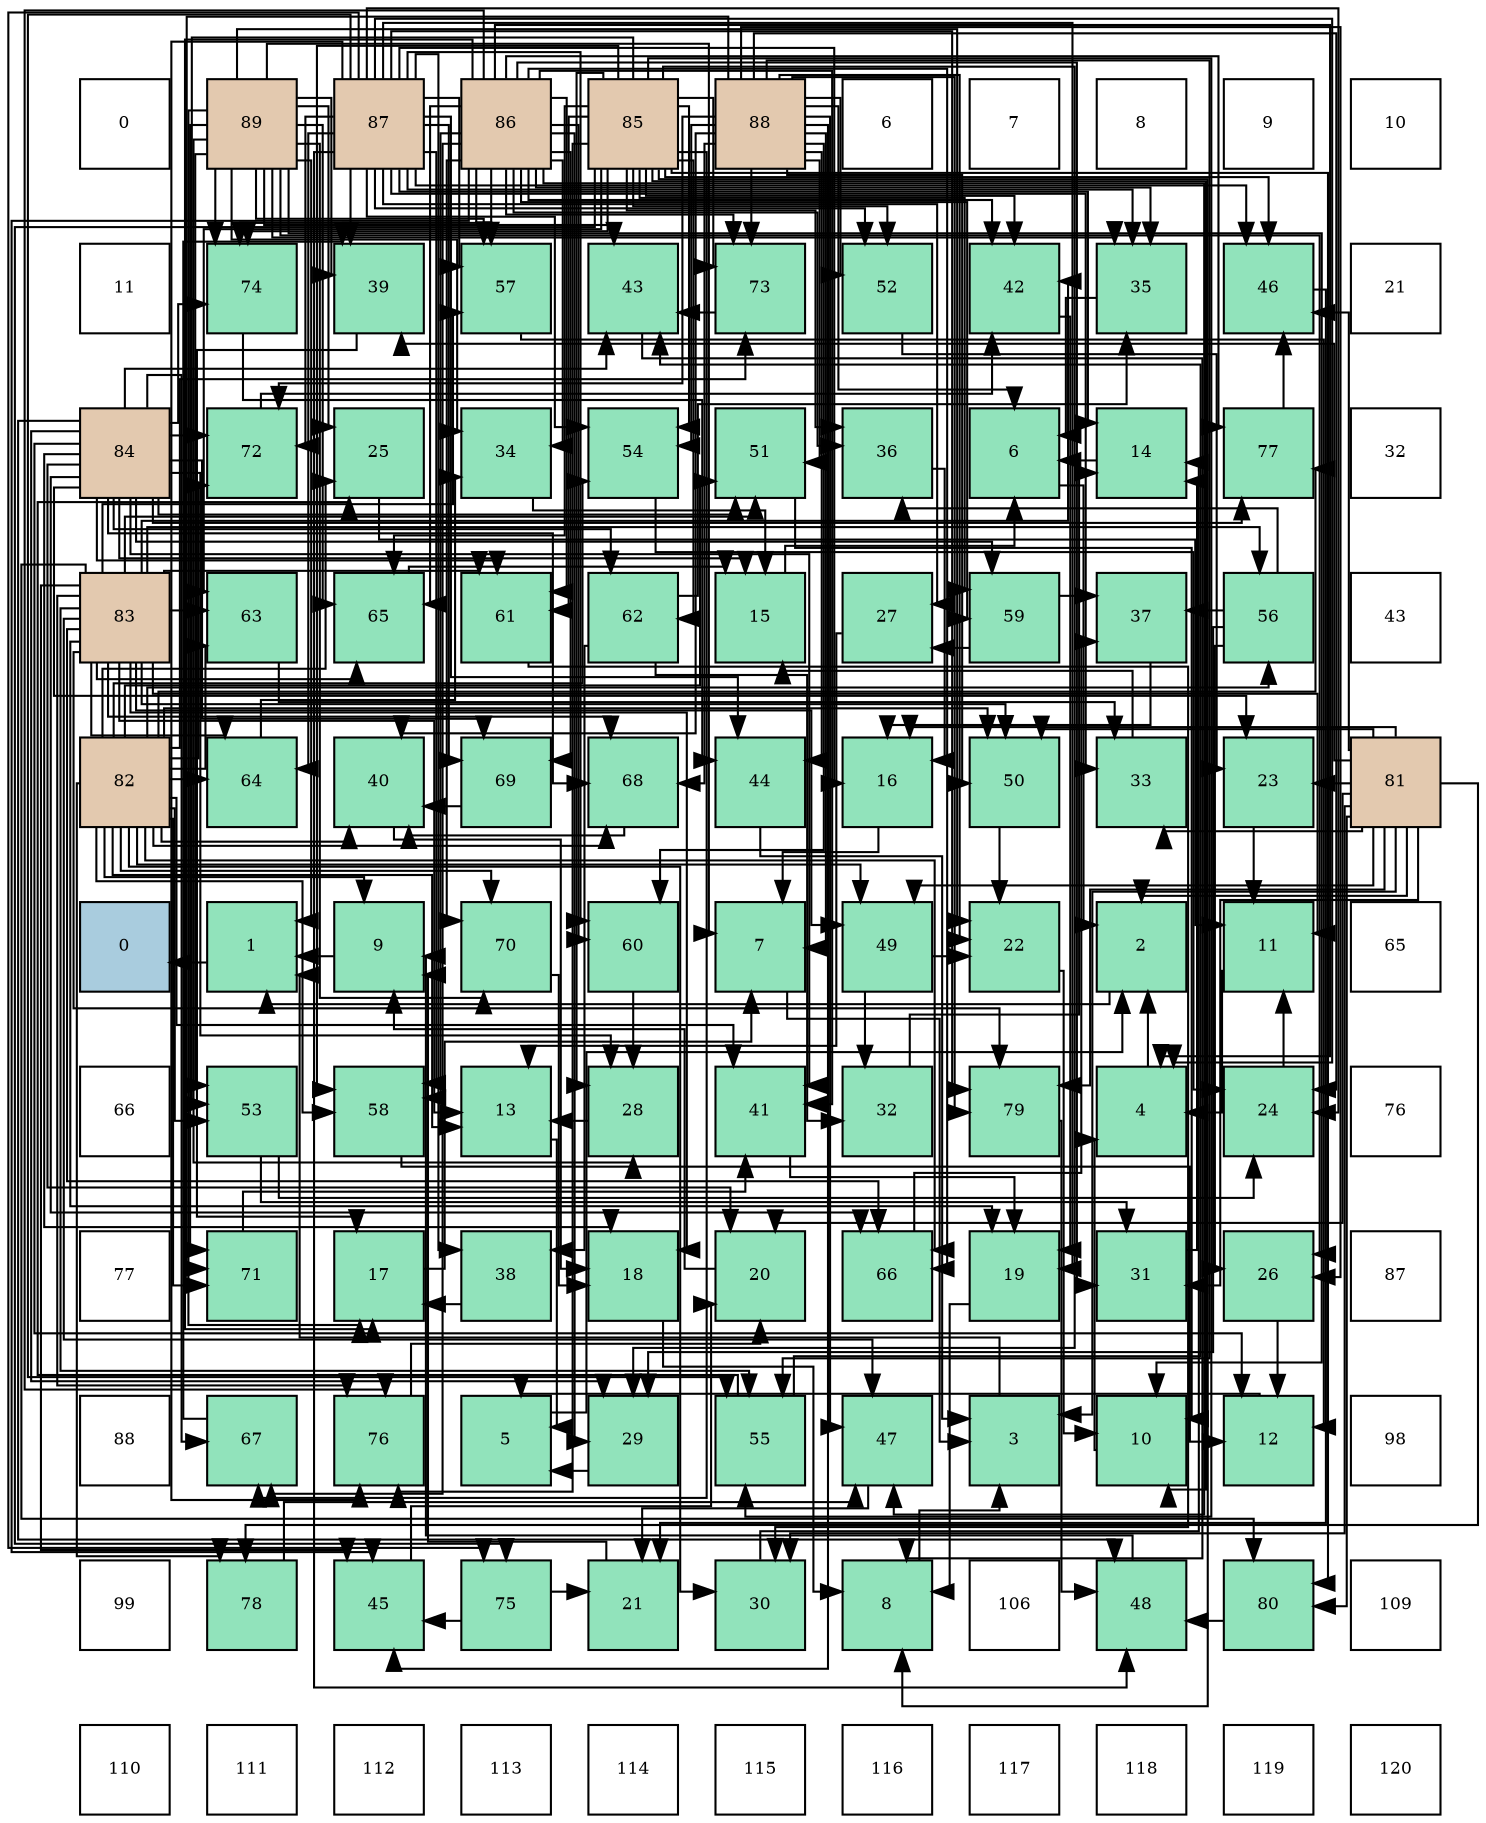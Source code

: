 digraph layout{
 rankdir=TB;
 splines=ortho;
 node [style=filled shape=square fixedsize=true width=0.6];
0[label="0", fontsize=8, fillcolor="#ffffff"];
1[label="89", fontsize=8, fillcolor="#e3c9af"];
2[label="87", fontsize=8, fillcolor="#e3c9af"];
3[label="86", fontsize=8, fillcolor="#e3c9af"];
4[label="85", fontsize=8, fillcolor="#e3c9af"];
5[label="88", fontsize=8, fillcolor="#e3c9af"];
6[label="6", fontsize=8, fillcolor="#ffffff"];
7[label="7", fontsize=8, fillcolor="#ffffff"];
8[label="8", fontsize=8, fillcolor="#ffffff"];
9[label="9", fontsize=8, fillcolor="#ffffff"];
10[label="10", fontsize=8, fillcolor="#ffffff"];
11[label="11", fontsize=8, fillcolor="#ffffff"];
12[label="74", fontsize=8, fillcolor="#91e3bb"];
13[label="39", fontsize=8, fillcolor="#91e3bb"];
14[label="57", fontsize=8, fillcolor="#91e3bb"];
15[label="43", fontsize=8, fillcolor="#91e3bb"];
16[label="73", fontsize=8, fillcolor="#91e3bb"];
17[label="52", fontsize=8, fillcolor="#91e3bb"];
18[label="42", fontsize=8, fillcolor="#91e3bb"];
19[label="35", fontsize=8, fillcolor="#91e3bb"];
20[label="46", fontsize=8, fillcolor="#91e3bb"];
21[label="21", fontsize=8, fillcolor="#ffffff"];
22[label="84", fontsize=8, fillcolor="#e3c9af"];
23[label="72", fontsize=8, fillcolor="#91e3bb"];
24[label="25", fontsize=8, fillcolor="#91e3bb"];
25[label="34", fontsize=8, fillcolor="#91e3bb"];
26[label="54", fontsize=8, fillcolor="#91e3bb"];
27[label="51", fontsize=8, fillcolor="#91e3bb"];
28[label="36", fontsize=8, fillcolor="#91e3bb"];
29[label="6", fontsize=8, fillcolor="#91e3bb"];
30[label="14", fontsize=8, fillcolor="#91e3bb"];
31[label="77", fontsize=8, fillcolor="#91e3bb"];
32[label="32", fontsize=8, fillcolor="#ffffff"];
33[label="83", fontsize=8, fillcolor="#e3c9af"];
34[label="63", fontsize=8, fillcolor="#91e3bb"];
35[label="65", fontsize=8, fillcolor="#91e3bb"];
36[label="61", fontsize=8, fillcolor="#91e3bb"];
37[label="62", fontsize=8, fillcolor="#91e3bb"];
38[label="15", fontsize=8, fillcolor="#91e3bb"];
39[label="27", fontsize=8, fillcolor="#91e3bb"];
40[label="59", fontsize=8, fillcolor="#91e3bb"];
41[label="37", fontsize=8, fillcolor="#91e3bb"];
42[label="56", fontsize=8, fillcolor="#91e3bb"];
43[label="43", fontsize=8, fillcolor="#ffffff"];
44[label="82", fontsize=8, fillcolor="#e3c9af"];
45[label="64", fontsize=8, fillcolor="#91e3bb"];
46[label="40", fontsize=8, fillcolor="#91e3bb"];
47[label="69", fontsize=8, fillcolor="#91e3bb"];
48[label="68", fontsize=8, fillcolor="#91e3bb"];
49[label="44", fontsize=8, fillcolor="#91e3bb"];
50[label="16", fontsize=8, fillcolor="#91e3bb"];
51[label="50", fontsize=8, fillcolor="#91e3bb"];
52[label="33", fontsize=8, fillcolor="#91e3bb"];
53[label="23", fontsize=8, fillcolor="#91e3bb"];
54[label="81", fontsize=8, fillcolor="#e3c9af"];
55[label="0", fontsize=8, fillcolor="#a9ccde"];
56[label="1", fontsize=8, fillcolor="#91e3bb"];
57[label="9", fontsize=8, fillcolor="#91e3bb"];
58[label="70", fontsize=8, fillcolor="#91e3bb"];
59[label="60", fontsize=8, fillcolor="#91e3bb"];
60[label="7", fontsize=8, fillcolor="#91e3bb"];
61[label="49", fontsize=8, fillcolor="#91e3bb"];
62[label="22", fontsize=8, fillcolor="#91e3bb"];
63[label="2", fontsize=8, fillcolor="#91e3bb"];
64[label="11", fontsize=8, fillcolor="#91e3bb"];
65[label="65", fontsize=8, fillcolor="#ffffff"];
66[label="66", fontsize=8, fillcolor="#ffffff"];
67[label="53", fontsize=8, fillcolor="#91e3bb"];
68[label="58", fontsize=8, fillcolor="#91e3bb"];
69[label="13", fontsize=8, fillcolor="#91e3bb"];
70[label="28", fontsize=8, fillcolor="#91e3bb"];
71[label="41", fontsize=8, fillcolor="#91e3bb"];
72[label="32", fontsize=8, fillcolor="#91e3bb"];
73[label="79", fontsize=8, fillcolor="#91e3bb"];
74[label="4", fontsize=8, fillcolor="#91e3bb"];
75[label="24", fontsize=8, fillcolor="#91e3bb"];
76[label="76", fontsize=8, fillcolor="#ffffff"];
77[label="77", fontsize=8, fillcolor="#ffffff"];
78[label="71", fontsize=8, fillcolor="#91e3bb"];
79[label="17", fontsize=8, fillcolor="#91e3bb"];
80[label="38", fontsize=8, fillcolor="#91e3bb"];
81[label="18", fontsize=8, fillcolor="#91e3bb"];
82[label="20", fontsize=8, fillcolor="#91e3bb"];
83[label="66", fontsize=8, fillcolor="#91e3bb"];
84[label="19", fontsize=8, fillcolor="#91e3bb"];
85[label="31", fontsize=8, fillcolor="#91e3bb"];
86[label="26", fontsize=8, fillcolor="#91e3bb"];
87[label="87", fontsize=8, fillcolor="#ffffff"];
88[label="88", fontsize=8, fillcolor="#ffffff"];
89[label="67", fontsize=8, fillcolor="#91e3bb"];
90[label="76", fontsize=8, fillcolor="#91e3bb"];
91[label="5", fontsize=8, fillcolor="#91e3bb"];
92[label="29", fontsize=8, fillcolor="#91e3bb"];
93[label="55", fontsize=8, fillcolor="#91e3bb"];
94[label="47", fontsize=8, fillcolor="#91e3bb"];
95[label="3", fontsize=8, fillcolor="#91e3bb"];
96[label="10", fontsize=8, fillcolor="#91e3bb"];
97[label="12", fontsize=8, fillcolor="#91e3bb"];
98[label="98", fontsize=8, fillcolor="#ffffff"];
99[label="99", fontsize=8, fillcolor="#ffffff"];
100[label="78", fontsize=8, fillcolor="#91e3bb"];
101[label="45", fontsize=8, fillcolor="#91e3bb"];
102[label="75", fontsize=8, fillcolor="#91e3bb"];
103[label="21", fontsize=8, fillcolor="#91e3bb"];
104[label="30", fontsize=8, fillcolor="#91e3bb"];
105[label="8", fontsize=8, fillcolor="#91e3bb"];
106[label="106", fontsize=8, fillcolor="#ffffff"];
107[label="48", fontsize=8, fillcolor="#91e3bb"];
108[label="80", fontsize=8, fillcolor="#91e3bb"];
109[label="109", fontsize=8, fillcolor="#ffffff"];
110[label="110", fontsize=8, fillcolor="#ffffff"];
111[label="111", fontsize=8, fillcolor="#ffffff"];
112[label="112", fontsize=8, fillcolor="#ffffff"];
113[label="113", fontsize=8, fillcolor="#ffffff"];
114[label="114", fontsize=8, fillcolor="#ffffff"];
115[label="115", fontsize=8, fillcolor="#ffffff"];
116[label="116", fontsize=8, fillcolor="#ffffff"];
117[label="117", fontsize=8, fillcolor="#ffffff"];
118[label="118", fontsize=8, fillcolor="#ffffff"];
119[label="119", fontsize=8, fillcolor="#ffffff"];
120[label="120", fontsize=8, fillcolor="#ffffff"];
edge [constraint=false, style=vis];56 -> 55;
63 -> 56;
95 -> 56;
74 -> 63;
91 -> 63;
29 -> 63;
60 -> 95;
105 -> 95;
57 -> 56;
96 -> 74;
64 -> 74;
97 -> 91;
69 -> 91;
30 -> 29;
38 -> 29;
50 -> 60;
79 -> 60;
81 -> 105;
84 -> 105;
82 -> 57;
103 -> 57;
62 -> 96;
53 -> 64;
75 -> 64;
24 -> 64;
86 -> 97;
39 -> 69;
70 -> 69;
92 -> 91;
104 -> 30;
85 -> 30;
72 -> 30;
52 -> 38;
25 -> 38;
19 -> 29;
28 -> 50;
41 -> 50;
80 -> 79;
13 -> 79;
46 -> 81;
71 -> 84;
18 -> 84;
15 -> 105;
49 -> 95;
101 -> 82;
20 -> 103;
94 -> 103;
107 -> 57;
61 -> 62;
61 -> 72;
51 -> 62;
27 -> 96;
17 -> 53;
67 -> 75;
67 -> 85;
26 -> 75;
93 -> 24;
93 -> 15;
42 -> 86;
42 -> 92;
42 -> 28;
42 -> 41;
14 -> 97;
68 -> 97;
40 -> 39;
40 -> 41;
59 -> 70;
36 -> 104;
37 -> 72;
37 -> 19;
37 -> 80;
34 -> 52;
45 -> 25;
35 -> 38;
83 -> 41;
89 -> 13;
48 -> 46;
47 -> 46;
58 -> 81;
78 -> 71;
23 -> 18;
16 -> 15;
12 -> 49;
102 -> 103;
102 -> 101;
90 -> 82;
31 -> 20;
100 -> 94;
73 -> 107;
108 -> 107;
54 -> 63;
54 -> 95;
54 -> 50;
54 -> 82;
54 -> 53;
54 -> 104;
54 -> 85;
54 -> 52;
54 -> 13;
54 -> 20;
54 -> 61;
54 -> 51;
54 -> 100;
54 -> 73;
54 -> 108;
44 -> 57;
44 -> 69;
44 -> 24;
44 -> 104;
44 -> 46;
44 -> 71;
44 -> 61;
44 -> 51;
44 -> 27;
44 -> 67;
44 -> 26;
44 -> 42;
44 -> 68;
44 -> 34;
44 -> 45;
44 -> 83;
44 -> 48;
44 -> 58;
44 -> 78;
44 -> 23;
44 -> 16;
44 -> 31;
44 -> 100;
33 -> 64;
33 -> 69;
33 -> 81;
33 -> 84;
33 -> 18;
33 -> 101;
33 -> 94;
33 -> 61;
33 -> 51;
33 -> 27;
33 -> 93;
33 -> 42;
33 -> 14;
33 -> 36;
33 -> 34;
33 -> 45;
33 -> 35;
33 -> 83;
33 -> 48;
33 -> 90;
33 -> 73;
33 -> 108;
22 -> 97;
22 -> 38;
22 -> 81;
22 -> 82;
22 -> 53;
22 -> 70;
22 -> 92;
22 -> 71;
22 -> 15;
22 -> 107;
22 -> 27;
22 -> 40;
22 -> 36;
22 -> 37;
22 -> 83;
22 -> 89;
22 -> 48;
22 -> 47;
22 -> 23;
22 -> 12;
22 -> 31;
4 -> 105;
4 -> 96;
4 -> 70;
4 -> 92;
4 -> 28;
4 -> 18;
4 -> 20;
4 -> 17;
4 -> 67;
4 -> 26;
4 -> 93;
4 -> 68;
4 -> 40;
4 -> 36;
4 -> 37;
4 -> 34;
4 -> 35;
4 -> 89;
4 -> 16;
4 -> 12;
4 -> 102;
4 -> 90;
4 -> 108;
3 -> 74;
3 -> 79;
3 -> 92;
3 -> 85;
3 -> 25;
3 -> 19;
3 -> 28;
3 -> 71;
3 -> 18;
3 -> 101;
3 -> 94;
3 -> 14;
3 -> 68;
3 -> 40;
3 -> 59;
3 -> 36;
3 -> 35;
3 -> 83;
3 -> 89;
3 -> 47;
3 -> 58;
3 -> 16;
3 -> 12;
3 -> 90;
3 -> 31;
2 -> 74;
2 -> 30;
2 -> 50;
2 -> 84;
2 -> 75;
2 -> 39;
2 -> 52;
2 -> 19;
2 -> 80;
2 -> 13;
2 -> 49;
2 -> 20;
2 -> 107;
2 -> 17;
2 -> 26;
2 -> 93;
2 -> 14;
2 -> 68;
2 -> 59;
2 -> 45;
2 -> 47;
2 -> 23;
2 -> 102;
2 -> 90;
2 -> 73;
5 -> 29;
5 -> 60;
5 -> 62;
5 -> 75;
5 -> 86;
5 -> 46;
5 -> 49;
5 -> 101;
5 -> 94;
5 -> 51;
5 -> 27;
5 -> 17;
5 -> 26;
5 -> 93;
5 -> 59;
5 -> 48;
5 -> 78;
5 -> 23;
5 -> 16;
5 -> 73;
1 -> 56;
1 -> 60;
1 -> 96;
1 -> 79;
1 -> 62;
1 -> 24;
1 -> 86;
1 -> 70;
1 -> 25;
1 -> 19;
1 -> 13;
1 -> 15;
1 -> 67;
1 -> 14;
1 -> 35;
1 -> 58;
1 -> 78;
1 -> 12;
edge [constraint=true, style=invis];
0 -> 11 -> 22 -> 33 -> 44 -> 55 -> 66 -> 77 -> 88 -> 99 -> 110;
1 -> 12 -> 23 -> 34 -> 45 -> 56 -> 67 -> 78 -> 89 -> 100 -> 111;
2 -> 13 -> 24 -> 35 -> 46 -> 57 -> 68 -> 79 -> 90 -> 101 -> 112;
3 -> 14 -> 25 -> 36 -> 47 -> 58 -> 69 -> 80 -> 91 -> 102 -> 113;
4 -> 15 -> 26 -> 37 -> 48 -> 59 -> 70 -> 81 -> 92 -> 103 -> 114;
5 -> 16 -> 27 -> 38 -> 49 -> 60 -> 71 -> 82 -> 93 -> 104 -> 115;
6 -> 17 -> 28 -> 39 -> 50 -> 61 -> 72 -> 83 -> 94 -> 105 -> 116;
7 -> 18 -> 29 -> 40 -> 51 -> 62 -> 73 -> 84 -> 95 -> 106 -> 117;
8 -> 19 -> 30 -> 41 -> 52 -> 63 -> 74 -> 85 -> 96 -> 107 -> 118;
9 -> 20 -> 31 -> 42 -> 53 -> 64 -> 75 -> 86 -> 97 -> 108 -> 119;
10 -> 21 -> 32 -> 43 -> 54 -> 65 -> 76 -> 87 -> 98 -> 109 -> 120;
rank = same {0 -> 1 -> 2 -> 3 -> 4 -> 5 -> 6 -> 7 -> 8 -> 9 -> 10};
rank = same {11 -> 12 -> 13 -> 14 -> 15 -> 16 -> 17 -> 18 -> 19 -> 20 -> 21};
rank = same {22 -> 23 -> 24 -> 25 -> 26 -> 27 -> 28 -> 29 -> 30 -> 31 -> 32};
rank = same {33 -> 34 -> 35 -> 36 -> 37 -> 38 -> 39 -> 40 -> 41 -> 42 -> 43};
rank = same {44 -> 45 -> 46 -> 47 -> 48 -> 49 -> 50 -> 51 -> 52 -> 53 -> 54};
rank = same {55 -> 56 -> 57 -> 58 -> 59 -> 60 -> 61 -> 62 -> 63 -> 64 -> 65};
rank = same {66 -> 67 -> 68 -> 69 -> 70 -> 71 -> 72 -> 73 -> 74 -> 75 -> 76};
rank = same {77 -> 78 -> 79 -> 80 -> 81 -> 82 -> 83 -> 84 -> 85 -> 86 -> 87};
rank = same {88 -> 89 -> 90 -> 91 -> 92 -> 93 -> 94 -> 95 -> 96 -> 97 -> 98};
rank = same {99 -> 100 -> 101 -> 102 -> 103 -> 104 -> 105 -> 106 -> 107 -> 108 -> 109};
rank = same {110 -> 111 -> 112 -> 113 -> 114 -> 115 -> 116 -> 117 -> 118 -> 119 -> 120};
}